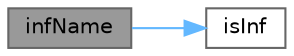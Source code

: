 digraph "infName"
{
 // INTERACTIVE_SVG=YES
 // LATEX_PDF_SIZE
  bgcolor="transparent";
  edge [fontname=Helvetica,fontsize=10,labelfontname=Helvetica,labelfontsize=10];
  node [fontname=Helvetica,fontsize=10,shape=box,height=0.2,width=0.4];
  rankdir="LR";
  Node1 [label="infName",height=0.2,width=0.4,color="gray40", fillcolor="grey60", style="filled", fontcolor="black",tooltip=" "];
  Node1 -> Node2 [color="steelblue1",style="solid"];
  Node2 [label="isInf",height=0.2,width=0.4,color="grey40", fillcolor="white", style="filled",URL="$classore_1_1data_1_1_index_info.html#afe8246e867e93283cdfac59d16941411",tooltip=" "];
}

